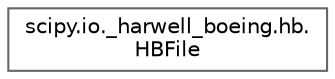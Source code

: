 digraph "Graphical Class Hierarchy"
{
 // LATEX_PDF_SIZE
  bgcolor="transparent";
  edge [fontname=Helvetica,fontsize=10,labelfontname=Helvetica,labelfontsize=10];
  node [fontname=Helvetica,fontsize=10,shape=box,height=0.2,width=0.4];
  rankdir="LR";
  Node0 [id="Node000000",label="scipy.io._harwell_boeing.hb.\lHBFile",height=0.2,width=0.4,color="grey40", fillcolor="white", style="filled",URL="$d0/dae/classscipy_1_1io_1_1__harwell__boeing_1_1hb_1_1HBFile.html",tooltip=" "];
}
